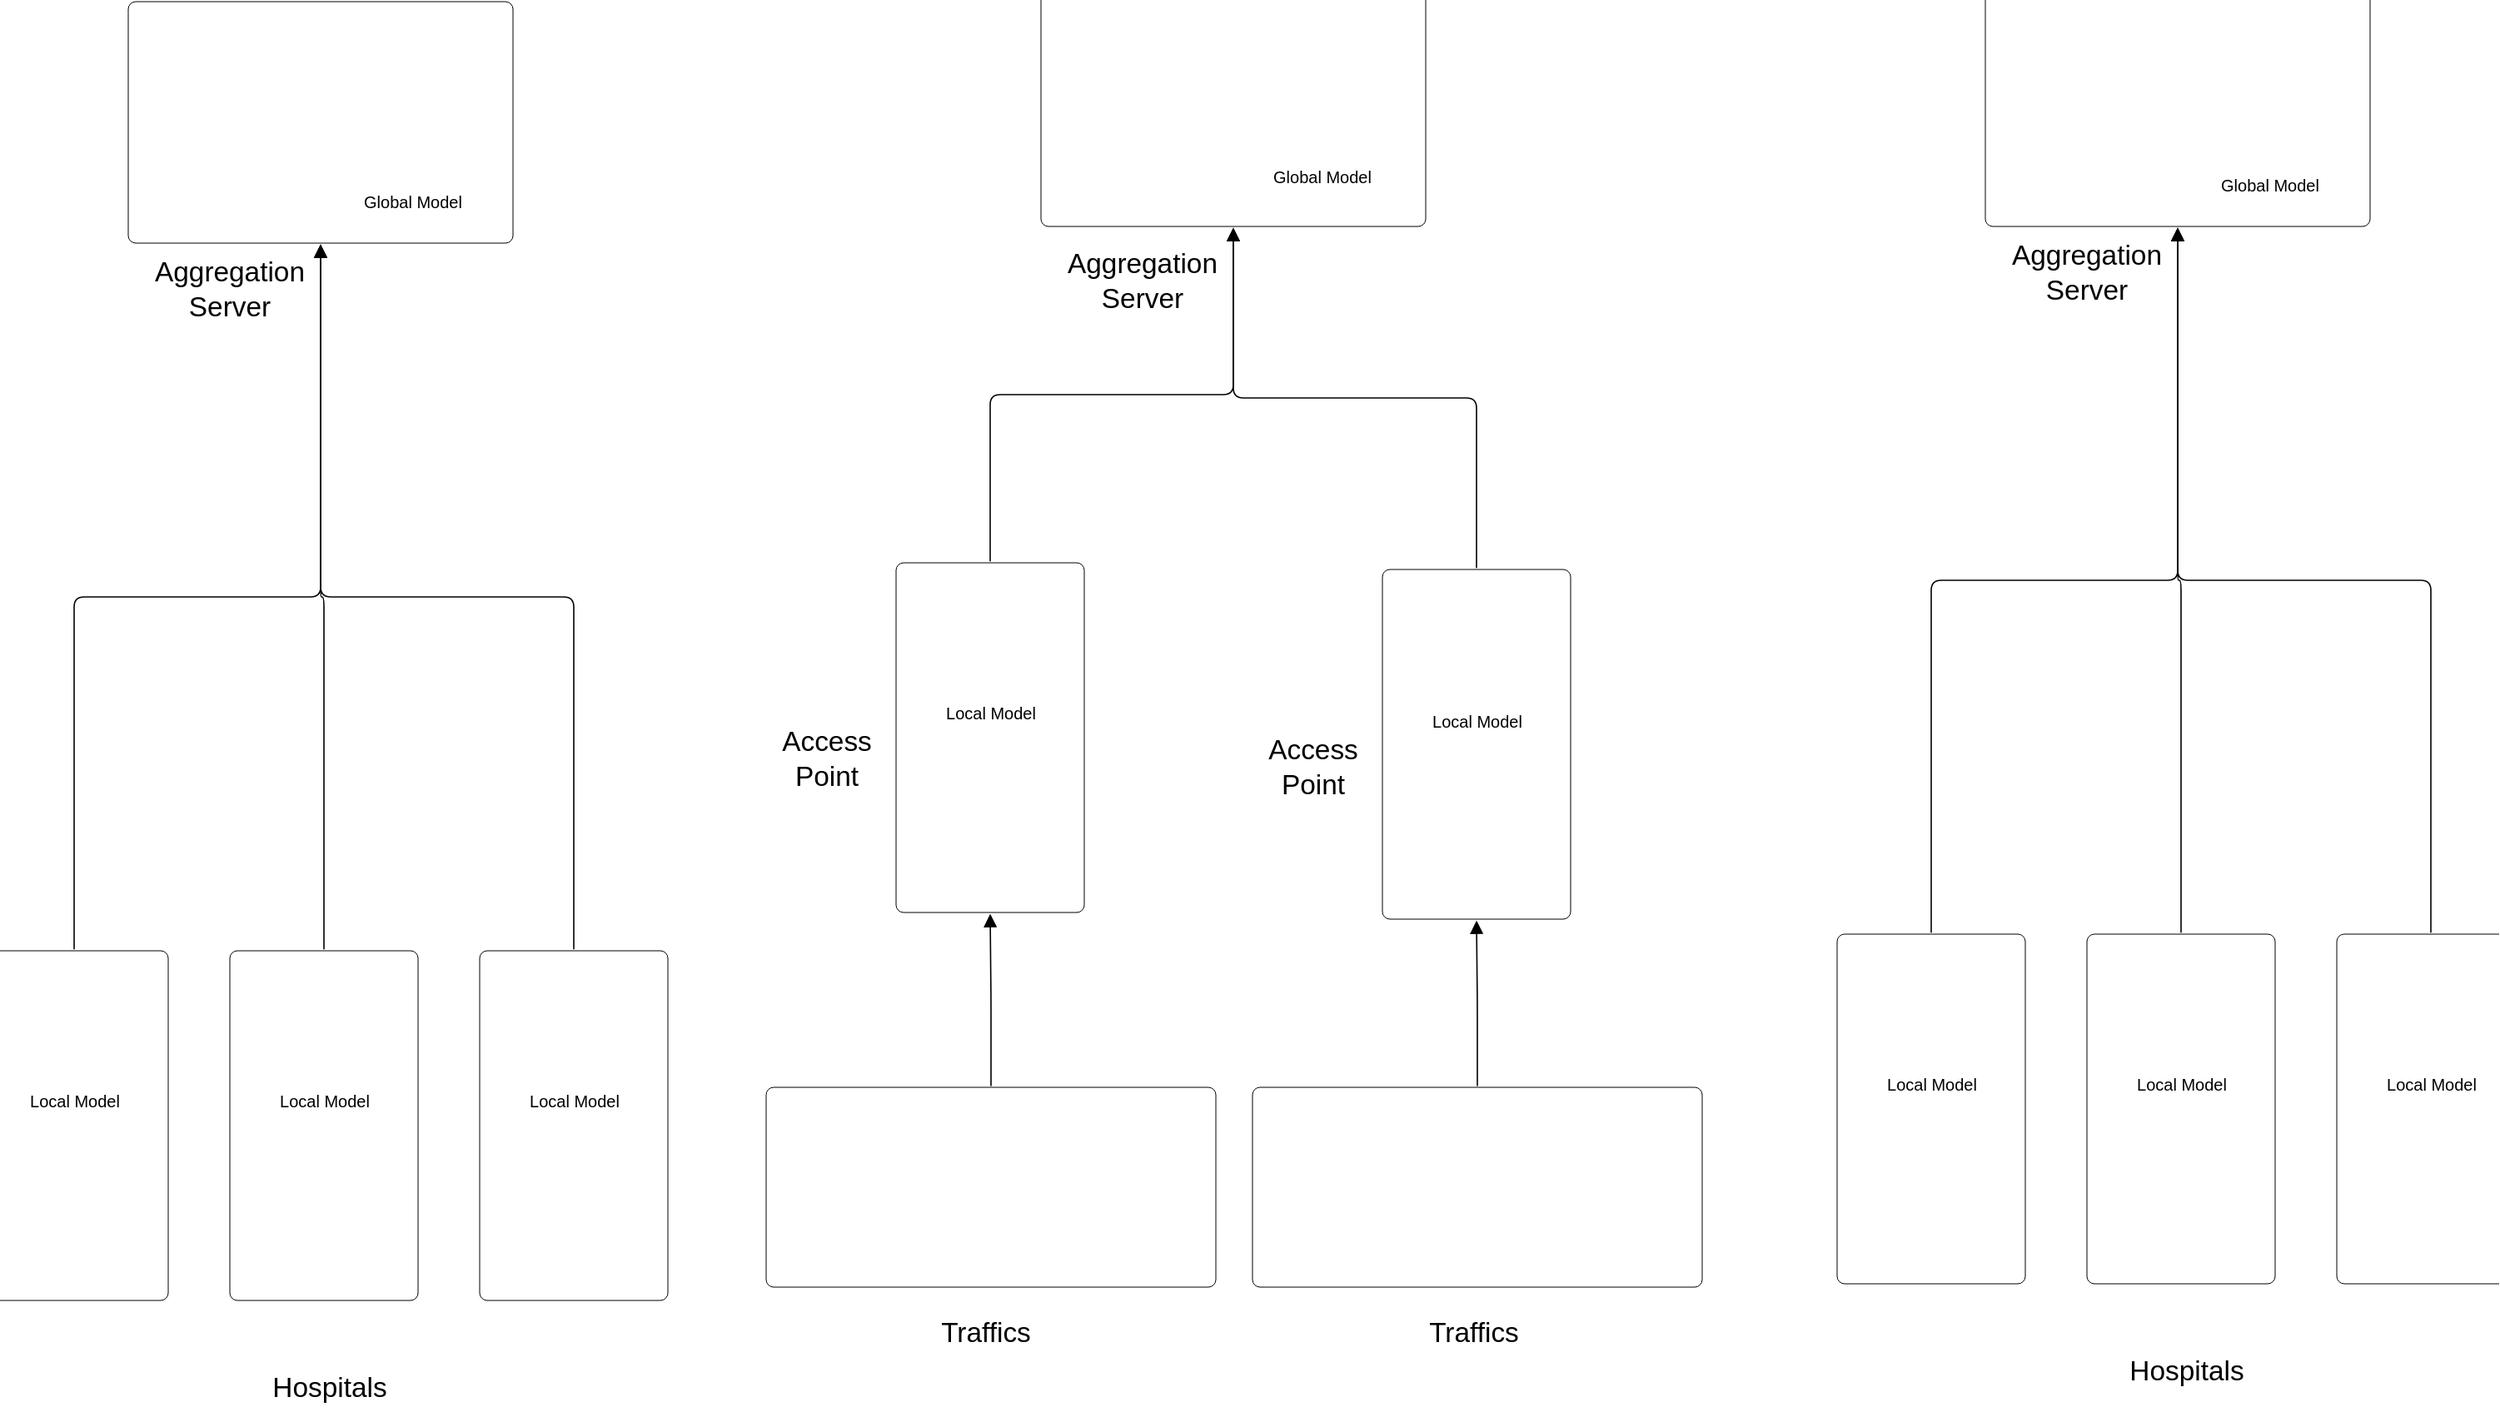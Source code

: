 <mxfile version="24.7.16">
  <diagram name="Page-1" id="HNp2VXpqPnTNMz63PoMm">
    <mxGraphModel dx="2049" dy="2226" grid="1" gridSize="10" guides="1" tooltips="1" connect="1" arrows="1" fold="1" page="1" pageScale="1" pageWidth="850" pageHeight="1100" math="0" shadow="0">
      <root>
        <mxCell id="0" />
        <mxCell id="1" parent="0" />
        <mxCell id="n_kdhxU8VcF-HbsjSbfM-1" value="" style="html=1;overflow=block;blockSpacing=1;whiteSpace=wrap;fontSize=13;spacing=3.8;rounded=1;absoluteArcSize=1;arcSize=9;strokeWidth=NaN;lucidId=oa0c9_Mlfg03;" vertex="1" parent="1">
          <mxGeometry x="135" y="450" width="113" height="210" as="geometry" />
        </mxCell>
        <mxCell id="n_kdhxU8VcF-HbsjSbfM-2" value="" style="html=1;overflow=block;blockSpacing=1;whiteSpace=wrap;shape=image;fontSize=13;spacing=0;strokeOpacity=100;rounded=1;absoluteArcSize=1;arcSize=9;strokeWidth=0;image=https://images.lucid.app/images/6ee2b878-bf0c-4cc6-b874-f6952ba9679c/content;imageAspect=0;lucidId=3~ZcfYs1wXwu;" vertex="1" parent="1">
          <mxGeometry x="160" y="465" width="60" height="60" as="geometry" />
        </mxCell>
        <mxCell id="n_kdhxU8VcF-HbsjSbfM-3" value="" style="html=1;overflow=block;blockSpacing=1;whiteSpace=wrap;shape=image;fontSize=13;spacing=0;strokeOpacity=100;rounded=1;absoluteArcSize=1;arcSize=9;strokeWidth=0;image=https://images.lucid.app/images/cd1e7f06-908c-4d9b-80ca-b69b78b18ff8/content;imageAspect=0;lucidId=nd0crdiI~nZ~;" vertex="1" parent="1">
          <mxGeometry x="147" y="547" width="85" height="85" as="geometry" />
        </mxCell>
        <mxCell id="n_kdhxU8VcF-HbsjSbfM-4" value="" style="html=1;overflow=block;blockSpacing=1;whiteSpace=wrap;fontSize=13;spacing=3.8;rounded=1;absoluteArcSize=1;arcSize=9;strokeWidth=NaN;lucidId=Ue0cFCNcHWdN;" vertex="1" parent="1">
          <mxGeometry x="285" y="450" width="113" height="210" as="geometry" />
        </mxCell>
        <mxCell id="n_kdhxU8VcF-HbsjSbfM-5" value="" style="html=1;overflow=block;blockSpacing=1;whiteSpace=wrap;shape=image;fontSize=13;spacing=0;strokeOpacity=100;rounded=1;absoluteArcSize=1;arcSize=9;strokeWidth=0;image=https://images.lucid.app/images/6ee2b878-bf0c-4cc6-b874-f6952ba9679c/content;imageAspect=0;lucidId=Ue0c8D6FLSGJ;" vertex="1" parent="1">
          <mxGeometry x="311" y="465" width="60" height="60" as="geometry" />
        </mxCell>
        <mxCell id="n_kdhxU8VcF-HbsjSbfM-6" value="" style="html=1;overflow=block;blockSpacing=1;whiteSpace=wrap;shape=image;fontSize=13;spacing=0;strokeOpacity=100;rounded=1;absoluteArcSize=1;arcSize=9;strokeWidth=0;image=https://images.lucid.app/images/cd1e7f06-908c-4d9b-80ca-b69b78b18ff8/content;imageAspect=0;lucidId=Ue0cAtFzDeq4;" vertex="1" parent="1">
          <mxGeometry x="297" y="547" width="85" height="85" as="geometry" />
        </mxCell>
        <mxCell id="n_kdhxU8VcF-HbsjSbfM-7" value="" style="html=1;overflow=block;blockSpacing=1;whiteSpace=wrap;fontSize=13;spacing=3.8;rounded=1;absoluteArcSize=1;arcSize=9;strokeWidth=NaN;lucidId=Ye0cGU86-.UA;" vertex="1" parent="1">
          <mxGeometry x="435" y="450" width="113" height="210" as="geometry" />
        </mxCell>
        <mxCell id="n_kdhxU8VcF-HbsjSbfM-8" value="" style="html=1;overflow=block;blockSpacing=1;whiteSpace=wrap;shape=image;fontSize=13;spacing=0;strokeOpacity=100;rounded=1;absoluteArcSize=1;arcSize=9;strokeWidth=0;image=https://images.lucid.app/images/6ee2b878-bf0c-4cc6-b874-f6952ba9679c/content;imageAspect=0;lucidId=Ye0co.i65bgH;" vertex="1" parent="1">
          <mxGeometry x="461" y="465" width="60" height="60" as="geometry" />
        </mxCell>
        <mxCell id="n_kdhxU8VcF-HbsjSbfM-9" value="" style="html=1;overflow=block;blockSpacing=1;whiteSpace=wrap;shape=image;fontSize=13;spacing=0;strokeOpacity=100;rounded=1;absoluteArcSize=1;arcSize=9;strokeWidth=0;image=https://images.lucid.app/images/cd1e7f06-908c-4d9b-80ca-b69b78b18ff8/content;imageAspect=0;lucidId=Ye0cFIR5wIGK;" vertex="1" parent="1">
          <mxGeometry x="447" y="547" width="85" height="85" as="geometry" />
        </mxCell>
        <mxCell id="n_kdhxU8VcF-HbsjSbfM-10" value="" style="html=1;overflow=block;blockSpacing=1;whiteSpace=wrap;fontSize=13;spacing=3.8;rounded=1;absoluteArcSize=1;arcSize=9;strokeWidth=NaN;lucidId=qf0c_eEb6ykf;" vertex="1" parent="1">
          <mxGeometry x="224" y="-120" width="231" height="145" as="geometry" />
        </mxCell>
        <mxCell id="n_kdhxU8VcF-HbsjSbfM-11" value="" style="html=1;overflow=block;blockSpacing=1;whiteSpace=wrap;shape=image;fontSize=13;spacing=0;strokeOpacity=100;rounded=1;absoluteArcSize=1;arcSize=9;strokeWidth=0;image=https://images.lucid.app/images/6ee2b878-bf0c-4cc6-b874-f6952ba9679c/content;imageAspect=0;lucidId=qf0c7~HlXfNC;" vertex="1" parent="1">
          <mxGeometry x="365" y="-78" width="60" height="60" as="geometry" />
        </mxCell>
        <mxCell id="n_kdhxU8VcF-HbsjSbfM-12" value="" style="html=1;overflow=block;blockSpacing=1;whiteSpace=wrap;shape=image;fontSize=13;spacing=0;strokeOpacity=100;rounded=1;absoluteArcSize=1;arcSize=9;strokeWidth=0;image=https://images.lucid.app/images/438c2a9f-1425-4897-a726-318c64c24dc9/content;imageAspect=0;lucidId=bj0c9Xj_4SpL;" vertex="1" parent="1">
          <mxGeometry x="242" y="-101" width="106" height="106" as="geometry" />
        </mxCell>
        <mxCell id="n_kdhxU8VcF-HbsjSbfM-13" value="" style="html=1;jettySize=18;whiteSpace=wrap;fontSize=13;strokeOpacity=100;strokeWidth=0.8;rounded=1;arcSize=12;edgeStyle=orthogonalEdgeStyle;startArrow=none;endArrow=block;endFill=1;exitX=0.5;exitY=-0.004;exitPerimeter=0;entryX=0.5;entryY=1.005;entryPerimeter=0;lucidId=Lj0c53ItbWVD;" edge="1" parent="1" source="n_kdhxU8VcF-HbsjSbfM-1" target="n_kdhxU8VcF-HbsjSbfM-10">
          <mxGeometry width="100" height="100" relative="1" as="geometry">
            <Array as="points" />
          </mxGeometry>
        </mxCell>
        <mxCell id="n_kdhxU8VcF-HbsjSbfM-14" value="" style="html=1;jettySize=18;whiteSpace=wrap;fontSize=13;strokeOpacity=100;strokeWidth=0.8;rounded=1;arcSize=12;edgeStyle=orthogonalEdgeStyle;startArrow=none;endArrow=block;endFill=1;exitX=0.5;exitY=-0.004;exitPerimeter=0;entryX=0.5;entryY=1.005;entryPerimeter=0;lucidId=Oj0cYNBlcdyR;" edge="1" parent="1" source="n_kdhxU8VcF-HbsjSbfM-4" target="n_kdhxU8VcF-HbsjSbfM-10">
          <mxGeometry width="100" height="100" relative="1" as="geometry">
            <Array as="points" />
          </mxGeometry>
        </mxCell>
        <mxCell id="n_kdhxU8VcF-HbsjSbfM-15" value="" style="html=1;jettySize=18;whiteSpace=wrap;fontSize=13;strokeOpacity=100;strokeWidth=0.8;rounded=1;arcSize=12;edgeStyle=orthogonalEdgeStyle;startArrow=none;endArrow=block;endFill=1;exitX=0.5;exitY=-0.004;exitPerimeter=0;entryX=0.5;entryY=1.005;entryPerimeter=0;lucidId=Xj0c3KFsN1RN;" edge="1" parent="1" source="n_kdhxU8VcF-HbsjSbfM-7" target="n_kdhxU8VcF-HbsjSbfM-10">
          <mxGeometry width="100" height="100" relative="1" as="geometry">
            <Array as="points" />
          </mxGeometry>
        </mxCell>
        <mxCell id="n_kdhxU8VcF-HbsjSbfM-16" value="Local Model" style="html=1;overflow=block;blockSpacing=1;whiteSpace=wrap;fontSize=10;spacing=0;strokeOpacity=100;fillOpacity=100;rounded=1;absoluteArcSize=1;arcSize=9;strokeWidth=1.5;lucidId=tk0cPmUiDAOT;fillColor=none;strokeColor=none;" vertex="1" parent="1">
          <mxGeometry x="152" y="525" width="80" height="30" as="geometry" />
        </mxCell>
        <mxCell id="n_kdhxU8VcF-HbsjSbfM-17" value="Local Model" style="html=1;overflow=block;blockSpacing=1;whiteSpace=wrap;fontSize=10;spacing=0;strokeOpacity=100;fillOpacity=100;rounded=1;absoluteArcSize=1;arcSize=9;strokeWidth=1.5;lucidId=0k0c1h7rbgkN;fillColor=none;strokeColor=none;" vertex="1" parent="1">
          <mxGeometry x="302" y="525" width="80" height="30" as="geometry" />
        </mxCell>
        <mxCell id="n_kdhxU8VcF-HbsjSbfM-18" value="Local Model" style="html=1;overflow=block;blockSpacing=1;whiteSpace=wrap;fontSize=10;spacing=0;strokeOpacity=100;fillOpacity=100;rounded=1;absoluteArcSize=1;arcSize=9;strokeWidth=1.5;lucidId=4k0cpnWflGrE;fillColor=none;strokeColor=none;" vertex="1" parent="1">
          <mxGeometry x="452" y="525" width="80" height="30" as="geometry" />
        </mxCell>
        <mxCell id="n_kdhxU8VcF-HbsjSbfM-19" value="Global Model" style="html=1;overflow=block;blockSpacing=1;whiteSpace=wrap;fontSize=10;spacing=0;strokeOpacity=100;fillOpacity=100;rounded=1;absoluteArcSize=1;arcSize=9;strokeWidth=1.5;lucidId=~k0c96lM0GLo;fillColor=none;strokeColor=none;" vertex="1" parent="1">
          <mxGeometry x="355" y="-15" width="80" height="30" as="geometry" />
        </mxCell>
        <mxCell id="n_kdhxU8VcF-HbsjSbfM-20" value="Hospitals" style="html=1;overflow=block;blockSpacing=1;whiteSpace=wrap;fontSize=16.7;spacing=0;strokeOpacity=100;fillOpacity=100;rounded=1;absoluteArcSize=1;arcSize=9;strokeWidth=1.5;lucidId=Vl0cjTOPYraa;fillColor=none;strokeColor=none;" vertex="1" parent="1">
          <mxGeometry x="255" y="690" width="180" height="45" as="geometry" />
        </mxCell>
        <mxCell id="n_kdhxU8VcF-HbsjSbfM-21" value="Aggregation&#xa; Server" style="html=1;overflow=block;blockSpacing=1;whiteSpace=wrap;fontSize=16.7;spacing=0;strokeOpacity=100;fillOpacity=100;rounded=1;absoluteArcSize=1;arcSize=9;strokeWidth=1.5;lucidId=Hm0cVn6AdbdA;strokeColor=none;fillColor=none;" vertex="1" parent="1">
          <mxGeometry x="187" y="30" width="196" height="45" as="geometry" />
        </mxCell>
        <mxCell id="n_kdhxU8VcF-HbsjSbfM-22" value="" style="html=1;overflow=block;blockSpacing=1;whiteSpace=wrap;fontSize=13;spacing=3.8;rounded=1;absoluteArcSize=1;arcSize=9;strokeWidth=NaN;lucidId=yn0c739pMSSu;" vertex="1" parent="1">
          <mxGeometry x="607" y="532" width="270" height="120" as="geometry" />
        </mxCell>
        <mxCell id="n_kdhxU8VcF-HbsjSbfM-23" value="" style="html=1;overflow=block;blockSpacing=1;whiteSpace=wrap;fontSize=13;spacing=3.8;rounded=1;absoluteArcSize=1;arcSize=9;strokeWidth=NaN;lucidId=yn0cnvMAfCbp;" vertex="1" parent="1">
          <mxGeometry x="772" y="-130" width="231" height="145" as="geometry" />
        </mxCell>
        <mxCell id="n_kdhxU8VcF-HbsjSbfM-24" value="" style="html=1;overflow=block;blockSpacing=1;whiteSpace=wrap;shape=image;fontSize=13;spacing=0;strokeOpacity=100;rounded=1;absoluteArcSize=1;arcSize=9;strokeWidth=0;image=https://images.lucid.app/images/6ee2b878-bf0c-4cc6-b874-f6952ba9679c/content;imageAspect=0;lucidId=yn0ch2yq6Jb~;" vertex="1" parent="1">
          <mxGeometry x="916" y="-98" width="60" height="60" as="geometry" />
        </mxCell>
        <mxCell id="n_kdhxU8VcF-HbsjSbfM-25" value="" style="html=1;overflow=block;blockSpacing=1;whiteSpace=wrap;shape=image;fontSize=13;spacing=0;strokeOpacity=100;rounded=1;absoluteArcSize=1;arcSize=9;strokeWidth=0;image=https://images.lucid.app/images/438c2a9f-1425-4897-a726-318c64c24dc9/content;imageAspect=0;lucidId=yn0ccYfQu232;" vertex="1" parent="1">
          <mxGeometry x="793" y="-121" width="106" height="106" as="geometry" />
        </mxCell>
        <mxCell id="n_kdhxU8VcF-HbsjSbfM-26" value="Global Model" style="html=1;overflow=block;blockSpacing=1;whiteSpace=wrap;fontSize=10;spacing=0;strokeOpacity=100;fillOpacity=100;rounded=1;absoluteArcSize=1;arcSize=9;strokeWidth=1.5;lucidId=yn0cWxYx~jDu;fillColor=none;strokeColor=none;" vertex="1" parent="1">
          <mxGeometry x="901" y="-30" width="80" height="30" as="geometry" />
        </mxCell>
        <mxCell id="n_kdhxU8VcF-HbsjSbfM-27" value="Traffics" style="html=1;overflow=block;blockSpacing=1;whiteSpace=wrap;fontSize=16.7;spacing=0;strokeOpacity=100;fillOpacity=100;rounded=1;absoluteArcSize=1;arcSize=9;strokeWidth=1.5;lucidId=yn0cy5Y85RG1;strokeColor=none;fillColor=none;" vertex="1" parent="1">
          <mxGeometry x="649" y="657" width="180" height="45" as="geometry" />
        </mxCell>
        <mxCell id="n_kdhxU8VcF-HbsjSbfM-28" value="Aggregation&#xa; Server" style="html=1;overflow=block;blockSpacing=1;whiteSpace=wrap;fontSize=16.7;spacing=0;strokeOpacity=100;fillOpacity=100;rounded=1;absoluteArcSize=1;arcSize=9;strokeWidth=1.5;lucidId=yn0c8CJf4Z9g;strokeColor=none;fillColor=none;" vertex="1" parent="1">
          <mxGeometry x="735" y="25" width="196" height="45" as="geometry" />
        </mxCell>
        <mxCell id="n_kdhxU8VcF-HbsjSbfM-29" value="" style="html=1;overflow=block;blockSpacing=1;whiteSpace=wrap;shape=image;fontSize=13;spacing=0;strokeOpacity=100;rounded=1;absoluteArcSize=1;arcSize=9;strokeWidth=0;image=https://images.lucid.app/images/5e367bd3-17f3-4e8a-a5dd-850cdf8dd5c8/content;imageAspect=0;lucidId=Mr0cSMd3RlLL;" vertex="1" parent="1">
          <mxGeometry x="609" y="539" width="266" height="106" as="geometry" />
        </mxCell>
        <mxCell id="n_kdhxU8VcF-HbsjSbfM-30" value="" style="html=1;overflow=block;blockSpacing=1;whiteSpace=wrap;fontSize=13;spacing=3.8;rounded=1;absoluteArcSize=1;arcSize=9;strokeWidth=NaN;lucidId=dv0cXFijIUet;" vertex="1" parent="1">
          <mxGeometry x="685" y="217" width="113" height="210" as="geometry" />
        </mxCell>
        <mxCell id="n_kdhxU8VcF-HbsjSbfM-31" value="" style="html=1;overflow=block;blockSpacing=1;whiteSpace=wrap;shape=image;fontSize=13;spacing=0;strokeOpacity=100;rounded=1;absoluteArcSize=1;arcSize=9;strokeWidth=0;image=https://images.lucid.app/images/6ee2b878-bf0c-4cc6-b874-f6952ba9679c/content;imageAspect=0;lucidId=dv0cdte8RRpS;" vertex="1" parent="1">
          <mxGeometry x="711" y="232" width="60" height="60" as="geometry" />
        </mxCell>
        <mxCell id="n_kdhxU8VcF-HbsjSbfM-32" value="Local Model" style="html=1;overflow=block;blockSpacing=1;whiteSpace=wrap;fontSize=10;spacing=0;strokeOpacity=100;fillOpacity=100;rounded=1;absoluteArcSize=1;arcSize=9;strokeWidth=1.5;lucidId=dv0cSMY8sLKg;fillColor=none;strokeColor=none;" vertex="1" parent="1">
          <mxGeometry x="702" y="292" width="80" height="30" as="geometry" />
        </mxCell>
        <mxCell id="n_kdhxU8VcF-HbsjSbfM-33" value="" style="html=1;overflow=block;blockSpacing=1;whiteSpace=wrap;shape=image;fontSize=13;spacing=0;strokeOpacity=100;rounded=1;absoluteArcSize=1;arcSize=9;strokeWidth=0;image=https://images.lucid.app/images/2069a597-414d-4270-9158-b2c62eb80928/content;imageAspect=0;lucidId=6u0cJR7z9VBF;imageBackground=none;" vertex="1" parent="1">
          <mxGeometry x="685" y="310" width="112" height="112" as="geometry" />
        </mxCell>
        <mxCell id="n_kdhxU8VcF-HbsjSbfM-34" value="Access  &#xa;Point" style="html=1;overflow=block;blockSpacing=1;whiteSpace=wrap;fontSize=16.7;spacing=0;strokeOpacity=100;fillOpacity=100;rounded=1;absoluteArcSize=1;arcSize=9;strokeWidth=1.5;lucidId=dw0crzC5P5g~;fillColor=none;strokeColor=none;" vertex="1" parent="1">
          <mxGeometry x="585" y="310" width="117" height="50" as="geometry" />
        </mxCell>
        <mxCell id="n_kdhxU8VcF-HbsjSbfM-35" value="" style="html=1;jettySize=18;whiteSpace=wrap;fontSize=13;strokeOpacity=100;strokeWidth=0.8;rounded=1;arcSize=12;edgeStyle=orthogonalEdgeStyle;startArrow=none;endArrow=block;endFill=1;exitX=0.5;exitY=-0.006;exitPerimeter=0;entryX=0.5;entryY=1.004;entryPerimeter=0;lucidId=Ew0cICSfovb0;" edge="1" parent="1" source="n_kdhxU8VcF-HbsjSbfM-22" target="n_kdhxU8VcF-HbsjSbfM-30">
          <mxGeometry width="100" height="100" relative="1" as="geometry">
            <Array as="points" />
          </mxGeometry>
        </mxCell>
        <mxCell id="n_kdhxU8VcF-HbsjSbfM-36" value="" style="html=1;jettySize=18;whiteSpace=wrap;fontSize=13;strokeOpacity=100;strokeWidth=0.8;rounded=1;arcSize=12;edgeStyle=orthogonalEdgeStyle;startArrow=none;endArrow=block;endFill=1;exitX=0.5;exitY=-0.004;exitPerimeter=0;entryX=0.5;entryY=1.005;entryPerimeter=0;lucidId=7w0cDOA0~2D4;" edge="1" parent="1" source="n_kdhxU8VcF-HbsjSbfM-30" target="n_kdhxU8VcF-HbsjSbfM-23">
          <mxGeometry width="100" height="100" relative="1" as="geometry">
            <Array as="points" />
          </mxGeometry>
        </mxCell>
        <mxCell id="n_kdhxU8VcF-HbsjSbfM-37" value="" style="html=1;overflow=block;blockSpacing=1;whiteSpace=wrap;fontSize=13;spacing=3.8;rounded=1;absoluteArcSize=1;arcSize=9;strokeWidth=NaN;lucidId=hx0cUC4oPDdu;" vertex="1" parent="1">
          <mxGeometry x="899" y="532" width="270" height="120" as="geometry" />
        </mxCell>
        <mxCell id="n_kdhxU8VcF-HbsjSbfM-38" value="Traffics" style="html=1;overflow=block;blockSpacing=1;whiteSpace=wrap;fontSize=16.7;spacing=0;strokeOpacity=100;fillOpacity=100;rounded=1;absoluteArcSize=1;arcSize=9;strokeWidth=1.5;lucidId=hx0co6d.r7jq;fillColor=none;strokeColor=none;" vertex="1" parent="1">
          <mxGeometry x="942" y="657" width="180" height="45" as="geometry" />
        </mxCell>
        <mxCell id="n_kdhxU8VcF-HbsjSbfM-39" value="" style="html=1;overflow=block;blockSpacing=1;whiteSpace=wrap;shape=image;fontSize=13;spacing=0;strokeOpacity=100;rounded=1;absoluteArcSize=1;arcSize=9;strokeWidth=0;image=https://images.lucid.app/images/5e367bd3-17f3-4e8a-a5dd-850cdf8dd5c8/content;imageAspect=0;lucidId=hx0cpttptLg0;" vertex="1" parent="1">
          <mxGeometry x="901" y="539" width="266" height="106" as="geometry" />
        </mxCell>
        <mxCell id="n_kdhxU8VcF-HbsjSbfM-40" value="" style="html=1;overflow=block;blockSpacing=1;whiteSpace=wrap;fontSize=13;spacing=3.8;rounded=1;absoluteArcSize=1;arcSize=9;strokeWidth=NaN;lucidId=hx0ccK9Tp_l1;" vertex="1" parent="1">
          <mxGeometry x="977" y="221" width="113" height="210" as="geometry" />
        </mxCell>
        <mxCell id="n_kdhxU8VcF-HbsjSbfM-41" value="" style="html=1;overflow=block;blockSpacing=1;whiteSpace=wrap;shape=image;fontSize=13;spacing=0;strokeOpacity=100;rounded=1;absoluteArcSize=1;arcSize=9;strokeWidth=0;image=https://images.lucid.app/images/6ee2b878-bf0c-4cc6-b874-f6952ba9679c/content;imageAspect=0;lucidId=hx0ctEQsJY8H;" vertex="1" parent="1">
          <mxGeometry x="1003" y="236" width="60" height="60" as="geometry" />
        </mxCell>
        <mxCell id="n_kdhxU8VcF-HbsjSbfM-42" value="Local Model" style="html=1;overflow=block;blockSpacing=1;whiteSpace=wrap;fontSize=10;spacing=0;strokeOpacity=100;fillOpacity=100;rounded=1;absoluteArcSize=1;arcSize=9;strokeWidth=1.5;lucidId=hx0cn1yrumVA;fillColor=none;strokeColor=none;" vertex="1" parent="1">
          <mxGeometry x="994" y="297" width="80" height="30" as="geometry" />
        </mxCell>
        <mxCell id="n_kdhxU8VcF-HbsjSbfM-43" value="" style="html=1;overflow=block;blockSpacing=1;whiteSpace=wrap;shape=image;fontSize=13;spacing=0;strokeOpacity=100;rounded=1;absoluteArcSize=1;arcSize=9;strokeWidth=0;image=https://images.lucid.app/images/2069a597-414d-4270-9158-b2c62eb80928/content;imageAspect=0;lucidId=hx0czPMrzHgw;fillColor=none;strokeColor=none;" vertex="1" parent="1">
          <mxGeometry x="977" y="315" width="112" height="112" as="geometry" />
        </mxCell>
        <mxCell id="n_kdhxU8VcF-HbsjSbfM-44" value="Access  &#xa;Point" style="html=1;overflow=block;blockSpacing=1;whiteSpace=wrap;fontSize=16.7;spacing=0;strokeOpacity=100;fillOpacity=100;rounded=1;absoluteArcSize=1;arcSize=9;strokeWidth=1.5;lucidId=hx0cH1iyyrq7;fillColor=none;strokeColor=none;" vertex="1" parent="1">
          <mxGeometry x="877" y="315" width="117" height="50" as="geometry" />
        </mxCell>
        <mxCell id="n_kdhxU8VcF-HbsjSbfM-45" value="" style="html=1;jettySize=18;whiteSpace=wrap;fontSize=13;strokeOpacity=100;strokeWidth=0.8;rounded=1;arcSize=12;edgeStyle=orthogonalEdgeStyle;startArrow=none;endArrow=block;endFill=1;exitX=0.5;exitY=-0.006;exitPerimeter=0;entryX=0.5;entryY=1.004;entryPerimeter=0;lucidId=hx0cSZI5czvD;" edge="1" parent="1" source="n_kdhxU8VcF-HbsjSbfM-37" target="n_kdhxU8VcF-HbsjSbfM-40">
          <mxGeometry width="100" height="100" relative="1" as="geometry">
            <Array as="points" />
          </mxGeometry>
        </mxCell>
        <mxCell id="n_kdhxU8VcF-HbsjSbfM-46" value="" style="html=1;jettySize=18;whiteSpace=wrap;fontSize=13;strokeOpacity=100;strokeWidth=0.8;rounded=1;arcSize=12;edgeStyle=orthogonalEdgeStyle;startArrow=none;endArrow=block;endFill=1;exitX=0.5;exitY=-0.004;exitPerimeter=0;entryX=0.5;entryY=1.005;entryPerimeter=0;lucidId=sx0cSEGi1Tlb;" edge="1" parent="1" source="n_kdhxU8VcF-HbsjSbfM-40" target="n_kdhxU8VcF-HbsjSbfM-23">
          <mxGeometry width="100" height="100" relative="1" as="geometry">
            <Array as="points" />
          </mxGeometry>
        </mxCell>
        <mxCell id="n_kdhxU8VcF-HbsjSbfM-47" value="" style="html=1;overflow=block;blockSpacing=1;whiteSpace=wrap;fontSize=13;spacing=3.8;rounded=1;absoluteArcSize=1;arcSize=9;strokeWidth=NaN;lucidId=oa0c9_Mlfg03;" vertex="1" parent="1">
          <mxGeometry x="1250" y="440" width="113" height="210" as="geometry" />
        </mxCell>
        <mxCell id="n_kdhxU8VcF-HbsjSbfM-48" value="" style="html=1;overflow=block;blockSpacing=1;whiteSpace=wrap;shape=image;fontSize=13;spacing=0;strokeOpacity=100;rounded=1;absoluteArcSize=1;arcSize=9;strokeWidth=0;image=https://images.lucid.app/images/6ee2b878-bf0c-4cc6-b874-f6952ba9679c/content;imageAspect=0;lucidId=3~ZcfYs1wXwu;" vertex="1" parent="1">
          <mxGeometry x="1275" y="455" width="60" height="60" as="geometry" />
        </mxCell>
        <mxCell id="n_kdhxU8VcF-HbsjSbfM-49" value="" style="html=1;overflow=block;blockSpacing=1;whiteSpace=wrap;shape=image;fontSize=13;spacing=0;strokeOpacity=100;rounded=1;absoluteArcSize=1;arcSize=9;strokeWidth=0;image=https://images.lucid.app/images/cd1e7f06-908c-4d9b-80ca-b69b78b18ff8/content;imageAspect=0;lucidId=nd0crdiI~nZ~;" vertex="1" parent="1">
          <mxGeometry x="1262" y="537" width="85" height="85" as="geometry" />
        </mxCell>
        <mxCell id="n_kdhxU8VcF-HbsjSbfM-50" value="" style="html=1;overflow=block;blockSpacing=1;whiteSpace=wrap;fontSize=13;spacing=3.8;rounded=1;absoluteArcSize=1;arcSize=9;strokeWidth=NaN;lucidId=Ue0cFCNcHWdN;" vertex="1" parent="1">
          <mxGeometry x="1400" y="440" width="113" height="210" as="geometry" />
        </mxCell>
        <mxCell id="n_kdhxU8VcF-HbsjSbfM-51" value="" style="html=1;overflow=block;blockSpacing=1;whiteSpace=wrap;shape=image;fontSize=13;spacing=0;strokeOpacity=100;rounded=1;absoluteArcSize=1;arcSize=9;strokeWidth=0;image=https://images.lucid.app/images/6ee2b878-bf0c-4cc6-b874-f6952ba9679c/content;imageAspect=0;lucidId=Ue0c8D6FLSGJ;" vertex="1" parent="1">
          <mxGeometry x="1426" y="455" width="60" height="60" as="geometry" />
        </mxCell>
        <mxCell id="n_kdhxU8VcF-HbsjSbfM-52" value="" style="html=1;overflow=block;blockSpacing=1;whiteSpace=wrap;shape=image;fontSize=13;spacing=0;strokeOpacity=100;rounded=1;absoluteArcSize=1;arcSize=9;strokeWidth=0;image=https://images.lucid.app/images/cd1e7f06-908c-4d9b-80ca-b69b78b18ff8/content;imageAspect=0;lucidId=Ue0cAtFzDeq4;" vertex="1" parent="1">
          <mxGeometry x="1412" y="537" width="85" height="85" as="geometry" />
        </mxCell>
        <mxCell id="n_kdhxU8VcF-HbsjSbfM-53" value="" style="html=1;overflow=block;blockSpacing=1;whiteSpace=wrap;fontSize=13;spacing=3.8;rounded=1;absoluteArcSize=1;arcSize=9;strokeWidth=NaN;lucidId=Ye0cGU86-.UA;" vertex="1" parent="1">
          <mxGeometry x="1550" y="440" width="113" height="210" as="geometry" />
        </mxCell>
        <mxCell id="n_kdhxU8VcF-HbsjSbfM-54" value="" style="html=1;overflow=block;blockSpacing=1;whiteSpace=wrap;shape=image;fontSize=13;spacing=0;strokeOpacity=100;rounded=1;absoluteArcSize=1;arcSize=9;strokeWidth=0;image=https://images.lucid.app/images/6ee2b878-bf0c-4cc6-b874-f6952ba9679c/content;imageAspect=0;lucidId=Ye0co.i65bgH;" vertex="1" parent="1">
          <mxGeometry x="1576" y="455" width="60" height="60" as="geometry" />
        </mxCell>
        <mxCell id="n_kdhxU8VcF-HbsjSbfM-55" value="" style="html=1;overflow=block;blockSpacing=1;whiteSpace=wrap;shape=image;fontSize=13;spacing=0;strokeOpacity=100;rounded=1;absoluteArcSize=1;arcSize=9;strokeWidth=0;image=https://images.lucid.app/images/cd1e7f06-908c-4d9b-80ca-b69b78b18ff8/content;imageAspect=0;lucidId=Ye0cFIR5wIGK;" vertex="1" parent="1">
          <mxGeometry x="1562" y="537" width="85" height="85" as="geometry" />
        </mxCell>
        <mxCell id="n_kdhxU8VcF-HbsjSbfM-56" value="" style="html=1;overflow=block;blockSpacing=1;whiteSpace=wrap;fontSize=13;spacing=3.8;rounded=1;absoluteArcSize=1;arcSize=9;strokeWidth=NaN;lucidId=qf0c_eEb6ykf;" vertex="1" parent="1">
          <mxGeometry x="1339" y="-130" width="231" height="145" as="geometry" />
        </mxCell>
        <mxCell id="n_kdhxU8VcF-HbsjSbfM-57" value="" style="html=1;overflow=block;blockSpacing=1;whiteSpace=wrap;shape=image;fontSize=13;spacing=0;strokeOpacity=100;rounded=1;absoluteArcSize=1;arcSize=9;strokeWidth=0;image=https://images.lucid.app/images/6ee2b878-bf0c-4cc6-b874-f6952ba9679c/content;imageAspect=0;lucidId=qf0c7~HlXfNC;" vertex="1" parent="1">
          <mxGeometry x="1480" y="-88" width="60" height="60" as="geometry" />
        </mxCell>
        <mxCell id="n_kdhxU8VcF-HbsjSbfM-58" value="" style="html=1;overflow=block;blockSpacing=1;whiteSpace=wrap;shape=image;fontSize=13;spacing=0;strokeOpacity=100;rounded=1;absoluteArcSize=1;arcSize=9;strokeWidth=0;image=https://images.lucid.app/images/438c2a9f-1425-4897-a726-318c64c24dc9/content;imageAspect=0;lucidId=bj0c9Xj_4SpL;" vertex="1" parent="1">
          <mxGeometry x="1357" y="-111" width="106" height="106" as="geometry" />
        </mxCell>
        <mxCell id="n_kdhxU8VcF-HbsjSbfM-59" value="" style="html=1;jettySize=18;whiteSpace=wrap;fontSize=13;strokeOpacity=100;strokeWidth=0.8;rounded=1;arcSize=12;edgeStyle=orthogonalEdgeStyle;startArrow=none;endArrow=block;endFill=1;exitX=0.5;exitY=-0.004;exitPerimeter=0;entryX=0.5;entryY=1.005;entryPerimeter=0;lucidId=Lj0c53ItbWVD;" edge="1" parent="1" source="n_kdhxU8VcF-HbsjSbfM-47" target="n_kdhxU8VcF-HbsjSbfM-56">
          <mxGeometry width="100" height="100" relative="1" as="geometry">
            <Array as="points" />
          </mxGeometry>
        </mxCell>
        <mxCell id="n_kdhxU8VcF-HbsjSbfM-60" value="" style="html=1;jettySize=18;whiteSpace=wrap;fontSize=13;strokeOpacity=100;strokeWidth=0.8;rounded=1;arcSize=12;edgeStyle=orthogonalEdgeStyle;startArrow=none;endArrow=block;endFill=1;exitX=0.5;exitY=-0.004;exitPerimeter=0;entryX=0.5;entryY=1.005;entryPerimeter=0;lucidId=Oj0cYNBlcdyR;" edge="1" parent="1" source="n_kdhxU8VcF-HbsjSbfM-50" target="n_kdhxU8VcF-HbsjSbfM-56">
          <mxGeometry width="100" height="100" relative="1" as="geometry">
            <Array as="points" />
          </mxGeometry>
        </mxCell>
        <mxCell id="n_kdhxU8VcF-HbsjSbfM-61" value="" style="html=1;jettySize=18;whiteSpace=wrap;fontSize=13;strokeOpacity=100;strokeWidth=0.8;rounded=1;arcSize=12;edgeStyle=orthogonalEdgeStyle;startArrow=none;endArrow=block;endFill=1;exitX=0.5;exitY=-0.004;exitPerimeter=0;entryX=0.5;entryY=1.005;entryPerimeter=0;lucidId=Xj0c3KFsN1RN;" edge="1" parent="1" source="n_kdhxU8VcF-HbsjSbfM-53" target="n_kdhxU8VcF-HbsjSbfM-56">
          <mxGeometry width="100" height="100" relative="1" as="geometry">
            <Array as="points" />
          </mxGeometry>
        </mxCell>
        <mxCell id="n_kdhxU8VcF-HbsjSbfM-62" value="Local Model" style="html=1;overflow=block;blockSpacing=1;whiteSpace=wrap;fontSize=10;spacing=0;strokeOpacity=100;fillOpacity=100;rounded=1;absoluteArcSize=1;arcSize=9;strokeWidth=1.5;lucidId=tk0cPmUiDAOT;fillColor=none;strokeColor=none;" vertex="1" parent="1">
          <mxGeometry x="1267" y="515" width="80" height="30" as="geometry" />
        </mxCell>
        <mxCell id="n_kdhxU8VcF-HbsjSbfM-63" value="Local Model" style="html=1;overflow=block;blockSpacing=1;whiteSpace=wrap;fontSize=10;spacing=0;strokeOpacity=100;fillOpacity=100;rounded=1;absoluteArcSize=1;arcSize=9;strokeWidth=1.5;lucidId=0k0c1h7rbgkN;fillColor=none;strokeColor=none;" vertex="1" parent="1">
          <mxGeometry x="1417" y="515" width="80" height="30" as="geometry" />
        </mxCell>
        <mxCell id="n_kdhxU8VcF-HbsjSbfM-64" value="Local Model" style="html=1;overflow=block;blockSpacing=1;whiteSpace=wrap;fontSize=10;spacing=0;strokeOpacity=100;fillOpacity=100;rounded=1;absoluteArcSize=1;arcSize=9;strokeWidth=1.5;lucidId=4k0cpnWflGrE;fillColor=none;strokeColor=none;" vertex="1" parent="1">
          <mxGeometry x="1567" y="515" width="80" height="30" as="geometry" />
        </mxCell>
        <mxCell id="n_kdhxU8VcF-HbsjSbfM-65" value="Global Model" style="html=1;overflow=block;blockSpacing=1;whiteSpace=wrap;fontSize=10;spacing=0;strokeOpacity=100;fillOpacity=100;rounded=1;absoluteArcSize=1;arcSize=9;strokeWidth=1.5;lucidId=~k0c96lM0GLo;fillColor=none;strokeColor=none;" vertex="1" parent="1">
          <mxGeometry x="1470" y="-25" width="80" height="30" as="geometry" />
        </mxCell>
        <mxCell id="n_kdhxU8VcF-HbsjSbfM-66" value="Hospitals" style="html=1;overflow=block;blockSpacing=1;whiteSpace=wrap;fontSize=16.7;spacing=0;strokeOpacity=100;fillOpacity=100;rounded=1;absoluteArcSize=1;arcSize=9;strokeWidth=1.5;lucidId=Vl0cjTOPYraa;fillColor=none;strokeColor=none;" vertex="1" parent="1">
          <mxGeometry x="1370" y="680" width="180" height="45" as="geometry" />
        </mxCell>
        <mxCell id="n_kdhxU8VcF-HbsjSbfM-67" value="Aggregation&#xa; Server" style="html=1;overflow=block;blockSpacing=1;whiteSpace=wrap;fontSize=16.7;spacing=0;strokeOpacity=100;fillOpacity=100;rounded=1;absoluteArcSize=1;arcSize=9;strokeWidth=1.5;lucidId=Hm0cVn6AdbdA;strokeColor=none;fillColor=none;" vertex="1" parent="1">
          <mxGeometry x="1302" y="20" width="196" height="45" as="geometry" />
        </mxCell>
      </root>
    </mxGraphModel>
  </diagram>
</mxfile>
